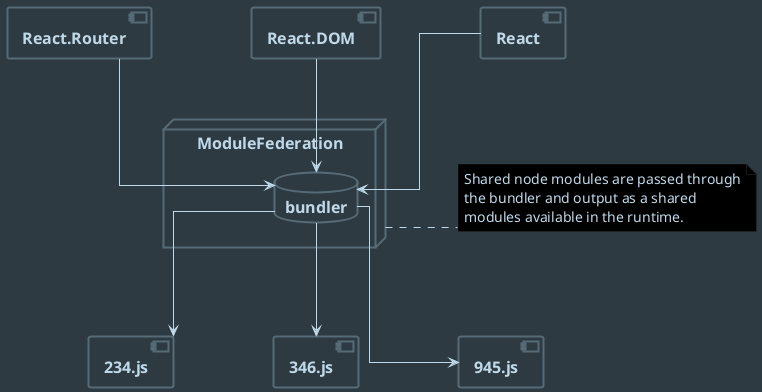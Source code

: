@startuml

skinparam defaultFontColor #C0D9E9
skinparam PageMargin 25
skinparam backgroundColor #2E3A41
skinparam ArrowColor #C0D9E9
skinparam ArrowFontColor #C0D9E9
skinparam ArrowThickness 1
skinparam Linetype ortho

skinparam node {
    backgroundColor #2E3A41
    borderColor #555555
    borderThickness 2
    fontSize 16
    fontStyle bold
    fontColor #C0D9E9
}

skinparam component {
    backgroundColor #2E3A41
    borderColor #576B77
    borderThickness 2
    fontSize 16
    fontStyle bold
    fontColor #C0D9E9
}

skinparam database {
    backgroundColor #2E3A41
    borderColor #576B77
    borderThickness 2
    fontSize 16
    fontStyle bold
    fontColor #C0D9E9
}
skinparam rectangle {
    backgroundColor #2E3A41
    borderColor #576B77
    borderThickness 2
    fontSize 16
    fontStyle bold
    fontColor #C0D9E9
}

skinparam package {
    backgroundColor #2E3A41
    borderColor #576B77
    borderThickness 2
    fontSize 16
    fontStyle bold
    fontColor #C0D9E9
}

skinparam note {
    backgroundColor #000000
    fontColor #C0D9E9
    fontSize 14
}

skinparam Nodesep 100
skinparam Ranksep 105

together {
component React
component React.DOM
component React.Router
}

node ModuleFederation as mf {
    database bundler
}

note right of mf
Shared node modules are passed through
the bundler and output as a shared
modules available in the runtime.
end note

component "234.js" as shareReact
component "346.js" as shareReactDOM
component "945.js" as shareReactRouter

bundler --> shareReact
bundler --> shareReactDOM
bundler --> shareReactRouter

React --> bundler
bundler <-- React.DOM
React.Router --> bundler
@enduml